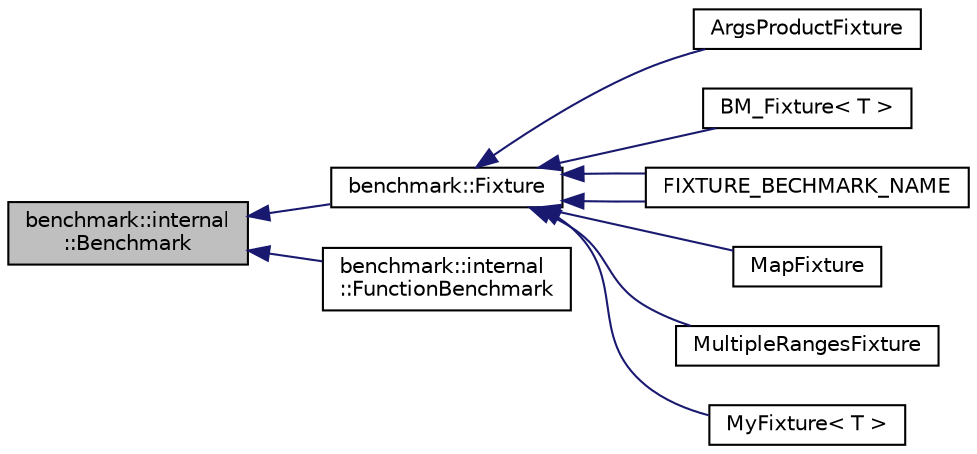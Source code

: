 digraph "benchmark::internal::Benchmark"
{
 // LATEX_PDF_SIZE
  edge [fontname="Helvetica",fontsize="10",labelfontname="Helvetica",labelfontsize="10"];
  node [fontname="Helvetica",fontsize="10",shape=record];
  rankdir="LR";
  Node1 [label="benchmark::internal\l::Benchmark",height=0.2,width=0.4,color="black", fillcolor="grey75", style="filled", fontcolor="black",tooltip=" "];
  Node1 -> Node2 [dir="back",color="midnightblue",fontsize="10",style="solid",fontname="Helvetica"];
  Node2 [label="benchmark::Fixture",height=0.2,width=0.4,color="black", fillcolor="white", style="filled",URL="$classbenchmark_1_1Fixture.html",tooltip=" "];
  Node2 -> Node3 [dir="back",color="midnightblue",fontsize="10",style="solid",fontname="Helvetica"];
  Node3 [label="ArgsProductFixture",height=0.2,width=0.4,color="black", fillcolor="white", style="filled",URL="$classArgsProductFixture.html",tooltip=" "];
  Node2 -> Node4 [dir="back",color="midnightblue",fontsize="10",style="solid",fontname="Helvetica"];
  Node4 [label="BM_Fixture\< T \>",height=0.2,width=0.4,color="black", fillcolor="white", style="filled",URL="$structBM__Fixture.html",tooltip=" "];
  Node2 -> Node5 [dir="back",color="midnightblue",fontsize="10",style="solid",fontname="Helvetica"];
  Node5 [label="FIXTURE_BECHMARK_NAME",height=0.2,width=0.4,color="black", fillcolor="white", style="filled",URL="$classFIXTURE__BECHMARK__NAME.html",tooltip=" "];
  Node2 -> Node5 [dir="back",color="midnightblue",fontsize="10",style="solid",fontname="Helvetica"];
  Node2 -> Node6 [dir="back",color="midnightblue",fontsize="10",style="solid",fontname="Helvetica"];
  Node6 [label="MapFixture",height=0.2,width=0.4,color="black", fillcolor="white", style="filled",URL="$classMapFixture.html",tooltip=" "];
  Node2 -> Node7 [dir="back",color="midnightblue",fontsize="10",style="solid",fontname="Helvetica"];
  Node7 [label="MultipleRangesFixture",height=0.2,width=0.4,color="black", fillcolor="white", style="filled",URL="$classMultipleRangesFixture.html",tooltip=" "];
  Node2 -> Node8 [dir="back",color="midnightblue",fontsize="10",style="solid",fontname="Helvetica"];
  Node8 [label="MyFixture\< T \>",height=0.2,width=0.4,color="black", fillcolor="white", style="filled",URL="$classMyFixture.html",tooltip=" "];
  Node1 -> Node9 [dir="back",color="midnightblue",fontsize="10",style="solid",fontname="Helvetica"];
  Node9 [label="benchmark::internal\l::FunctionBenchmark",height=0.2,width=0.4,color="black", fillcolor="white", style="filled",URL="$classbenchmark_1_1internal_1_1FunctionBenchmark.html",tooltip=" "];
}

